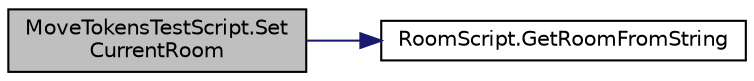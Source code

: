 digraph "MoveTokensTestScript.SetCurrentRoom"
{
 // LATEX_PDF_SIZE
  edge [fontname="Helvetica",fontsize="10",labelfontname="Helvetica",labelfontsize="10"];
  node [fontname="Helvetica",fontsize="10",shape=record];
  rankdir="LR";
  Node1 [label="MoveTokensTestScript.Set\lCurrentRoom",height=0.2,width=0.4,color="black", fillcolor="grey75", style="filled", fontcolor="black",tooltip=" "];
  Node1 -> Node2 [color="midnightblue",fontsize="10",style="solid",fontname="Helvetica"];
  Node2 [label="RoomScript.GetRoomFromString",height=0.2,width=0.4,color="black", fillcolor="white", style="filled",URL="$class_room_script.html#a940f64ec88c83cb1e1e8f029c44099a8",tooltip=" "];
}
